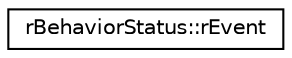 digraph "Graphical Class Hierarchy"
{
  edge [fontname="Helvetica",fontsize="10",labelfontname="Helvetica",labelfontsize="10"];
  node [fontname="Helvetica",fontsize="10",shape=record];
  rankdir="LR";
  Node0 [label="rBehaviorStatus::rEvent",height=0.2,width=0.4,color="black", fillcolor="white", style="filled",URL="$structrBehaviorStatus_1_1rEvent.html",tooltip="Struct representing an event in the behavior engine. "];
}
